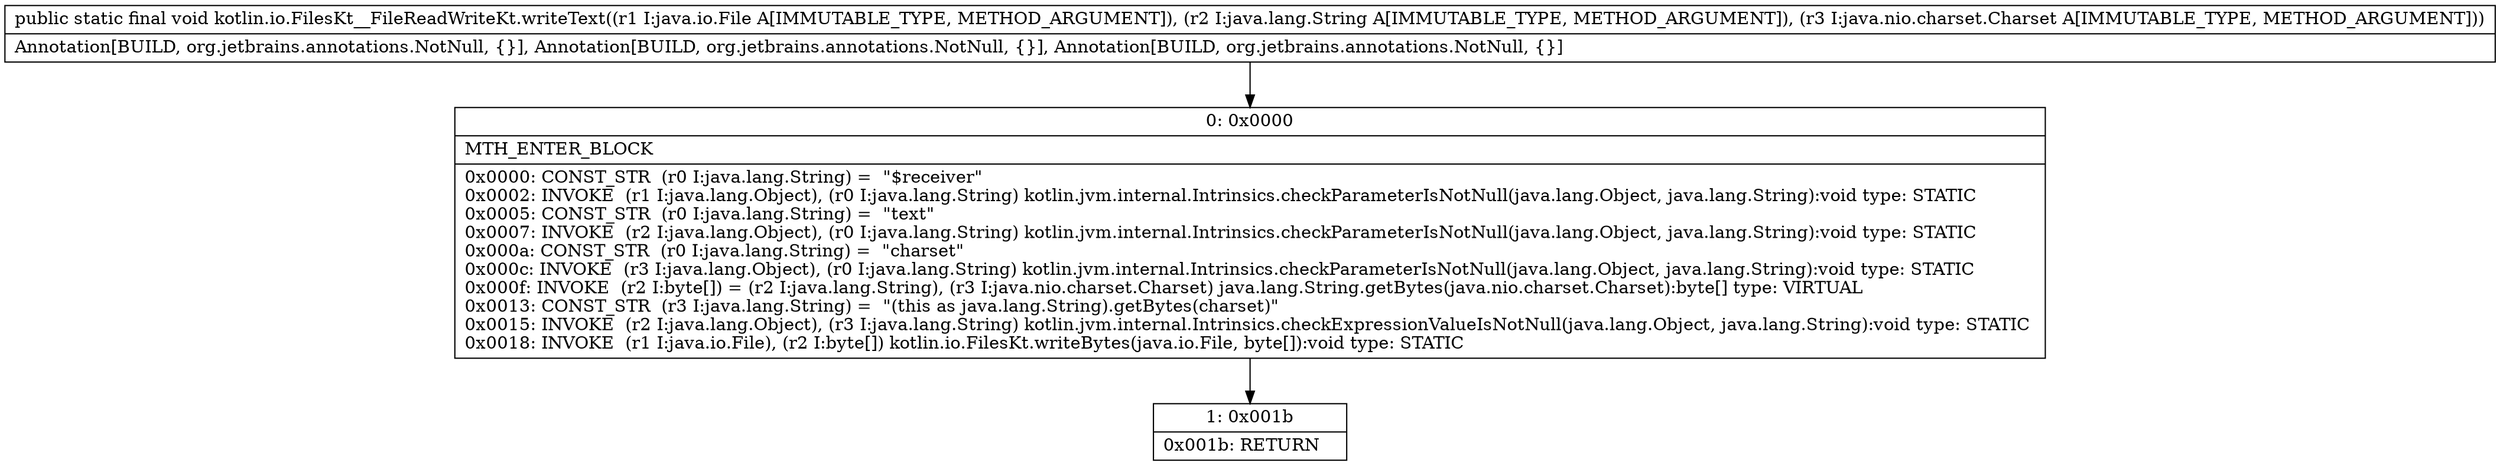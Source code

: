 digraph "CFG forkotlin.io.FilesKt__FileReadWriteKt.writeText(Ljava\/io\/File;Ljava\/lang\/String;Ljava\/nio\/charset\/Charset;)V" {
Node_0 [shape=record,label="{0\:\ 0x0000|MTH_ENTER_BLOCK\l|0x0000: CONST_STR  (r0 I:java.lang.String) =  \"$receiver\" \l0x0002: INVOKE  (r1 I:java.lang.Object), (r0 I:java.lang.String) kotlin.jvm.internal.Intrinsics.checkParameterIsNotNull(java.lang.Object, java.lang.String):void type: STATIC \l0x0005: CONST_STR  (r0 I:java.lang.String) =  \"text\" \l0x0007: INVOKE  (r2 I:java.lang.Object), (r0 I:java.lang.String) kotlin.jvm.internal.Intrinsics.checkParameterIsNotNull(java.lang.Object, java.lang.String):void type: STATIC \l0x000a: CONST_STR  (r0 I:java.lang.String) =  \"charset\" \l0x000c: INVOKE  (r3 I:java.lang.Object), (r0 I:java.lang.String) kotlin.jvm.internal.Intrinsics.checkParameterIsNotNull(java.lang.Object, java.lang.String):void type: STATIC \l0x000f: INVOKE  (r2 I:byte[]) = (r2 I:java.lang.String), (r3 I:java.nio.charset.Charset) java.lang.String.getBytes(java.nio.charset.Charset):byte[] type: VIRTUAL \l0x0013: CONST_STR  (r3 I:java.lang.String) =  \"(this as java.lang.String).getBytes(charset)\" \l0x0015: INVOKE  (r2 I:java.lang.Object), (r3 I:java.lang.String) kotlin.jvm.internal.Intrinsics.checkExpressionValueIsNotNull(java.lang.Object, java.lang.String):void type: STATIC \l0x0018: INVOKE  (r1 I:java.io.File), (r2 I:byte[]) kotlin.io.FilesKt.writeBytes(java.io.File, byte[]):void type: STATIC \l}"];
Node_1 [shape=record,label="{1\:\ 0x001b|0x001b: RETURN   \l}"];
MethodNode[shape=record,label="{public static final void kotlin.io.FilesKt__FileReadWriteKt.writeText((r1 I:java.io.File A[IMMUTABLE_TYPE, METHOD_ARGUMENT]), (r2 I:java.lang.String A[IMMUTABLE_TYPE, METHOD_ARGUMENT]), (r3 I:java.nio.charset.Charset A[IMMUTABLE_TYPE, METHOD_ARGUMENT]))  | Annotation[BUILD, org.jetbrains.annotations.NotNull, \{\}], Annotation[BUILD, org.jetbrains.annotations.NotNull, \{\}], Annotation[BUILD, org.jetbrains.annotations.NotNull, \{\}]\l}"];
MethodNode -> Node_0;
Node_0 -> Node_1;
}


